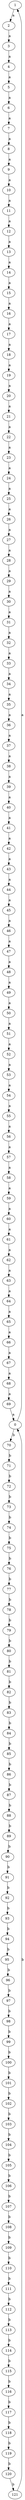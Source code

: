 digraph  {
1;
2;
3;
4;
5;
6;
7;
8;
9;
10;
11;
12;
13;
14;
15;
16;
17;
18;
19;
20;
21;
22;
23;
24;
25;
26;
27;
28;
29;
30;
31;
32;
33;
34;
35;
36;
37;
38;
39;
40;
41;
42;
43;
44;
45;
46;
47;
48;
49;
50;
51;
52;
53;
54;
55;
56;
57;
58;
59;
60;
61;
62;
63;
64;
65;
66;
67;
68;
69;
0;
70;
71;
72;
73;
74;
75;
76;
77;
78;
79;
80;
81;
82;
83;
84;
85;
86;
87;
88;
89;
90;
91;
92;
93;
94;
95;
96;
97;
98;
99;
100;
101;
102;
103;
104;
105;
106;
107;
108;
109;
110;
111;
112;
113;
114;
115;
116;
117;
118;
119;
120;
121;
1 -> 2  [key=0, label=a];
2 -> 3  [key=0, label=a];
3 -> 4  [key=0, label=a];
4 -> 5  [key=0, label=a];
5 -> 6  [key=0, label=a];
6 -> 7  [key=0, label=a];
7 -> 8  [key=0, label=a];
8 -> 9  [key=0, label=a];
9 -> 10  [key=0, label=a];
10 -> 11  [key=0, label=a];
11 -> 12  [key=0, label=a];
12 -> 13  [key=0, label=a];
13 -> 14  [key=0, label=a];
14 -> 15  [key=0, label=a];
15 -> 16  [key=0, label=a];
16 -> 17  [key=0, label=a];
17 -> 18  [key=0, label=a];
18 -> 19  [key=0, label=a];
19 -> 20  [key=0, label=a];
20 -> 21  [key=0, label=a];
21 -> 22  [key=0, label=a];
22 -> 23  [key=0, label=a];
23 -> 24  [key=0, label=a];
24 -> 25  [key=0, label=a];
25 -> 26  [key=0, label=a];
26 -> 27  [key=0, label=a];
27 -> 28  [key=0, label=a];
28 -> 29  [key=0, label=a];
29 -> 30  [key=0, label=a];
30 -> 31  [key=0, label=a];
31 -> 32  [key=0, label=a];
32 -> 33  [key=0, label=a];
33 -> 34  [key=0, label=a];
34 -> 35  [key=0, label=a];
35 -> 36  [key=0, label=a];
36 -> 37  [key=0, label=a];
37 -> 38  [key=0, label=a];
38 -> 39  [key=0, label=a];
39 -> 40  [key=0, label=a];
40 -> 41  [key=0, label=a];
41 -> 42  [key=0, label=a];
42 -> 43  [key=0, label=a];
43 -> 44  [key=0, label=a];
44 -> 45  [key=0, label=a];
45 -> 46  [key=0, label=a];
46 -> 47  [key=0, label=a];
47 -> 48  [key=0, label=a];
48 -> 49  [key=0, label=a];
49 -> 50  [key=0, label=a];
50 -> 51  [key=0, label=a];
51 -> 52  [key=0, label=a];
52 -> 53  [key=0, label=a];
53 -> 54  [key=0, label=a];
54 -> 55  [key=0, label=a];
55 -> 56  [key=0, label=a];
56 -> 57  [key=0, label=a];
57 -> 58  [key=0, label=a];
58 -> 59  [key=0, label=a];
59 -> 60  [key=0, label=a];
60 -> 61  [key=0, label=a];
61 -> 62  [key=0, label=a];
62 -> 63  [key=0, label=a];
63 -> 64  [key=0, label=a];
64 -> 65  [key=0, label=a];
65 -> 66  [key=0, label=a];
66 -> 67  [key=0, label=a];
67 -> 68  [key=0, label=a];
68 -> 69  [key=0, label=a];
69 -> 0  [key=0, label=a];
0 -> 1  [key=0, label=a];
0 -> 70  [key=0, label=b];
70 -> 71  [key=0, label=b];
71 -> 72  [key=0, label=b];
72 -> 73  [key=0, label=b];
73 -> 74  [key=0, label=b];
74 -> 75  [key=0, label=b];
75 -> 76  [key=0, label=b];
76 -> 77  [key=0, label=b];
77 -> 78  [key=0, label=b];
78 -> 79  [key=0, label=b];
79 -> 80  [key=0, label=b];
80 -> 81  [key=0, label=b];
81 -> 82  [key=0, label=b];
82 -> 83  [key=0, label=b];
83 -> 84  [key=0, label=b];
84 -> 85  [key=0, label=b];
85 -> 86  [key=0, label=b];
86 -> 87  [key=0, label=b];
87 -> 88  [key=0, label=b];
88 -> 89  [key=0, label=b];
89 -> 90  [key=0, label=b];
90 -> 91  [key=0, label=b];
91 -> 92  [key=0, label=b];
92 -> 93  [key=0, label=b];
93 -> 94  [key=0, label=b];
94 -> 95  [key=0, label=b];
95 -> 96  [key=0, label=b];
96 -> 97  [key=0, label=b];
97 -> 98  [key=0, label=b];
98 -> 99  [key=0, label=b];
99 -> 100  [key=0, label=b];
100 -> 101  [key=0, label=b];
101 -> 102  [key=0, label=b];
102 -> 103  [key=0, label=b];
103 -> 104  [key=0, label=b];
104 -> 105  [key=0, label=b];
105 -> 106  [key=0, label=b];
106 -> 107  [key=0, label=b];
107 -> 108  [key=0, label=b];
108 -> 109  [key=0, label=b];
109 -> 110  [key=0, label=b];
110 -> 111  [key=0, label=b];
111 -> 112  [key=0, label=b];
112 -> 113  [key=0, label=b];
113 -> 114  [key=0, label=b];
114 -> 115  [key=0, label=b];
115 -> 116  [key=0, label=b];
116 -> 117  [key=0, label=b];
117 -> 118  [key=0, label=b];
118 -> 119  [key=0, label=b];
119 -> 120  [key=0, label=b];
120 -> 121  [key=0, label=b];
121 -> 0  [key=0, label=b];
}
